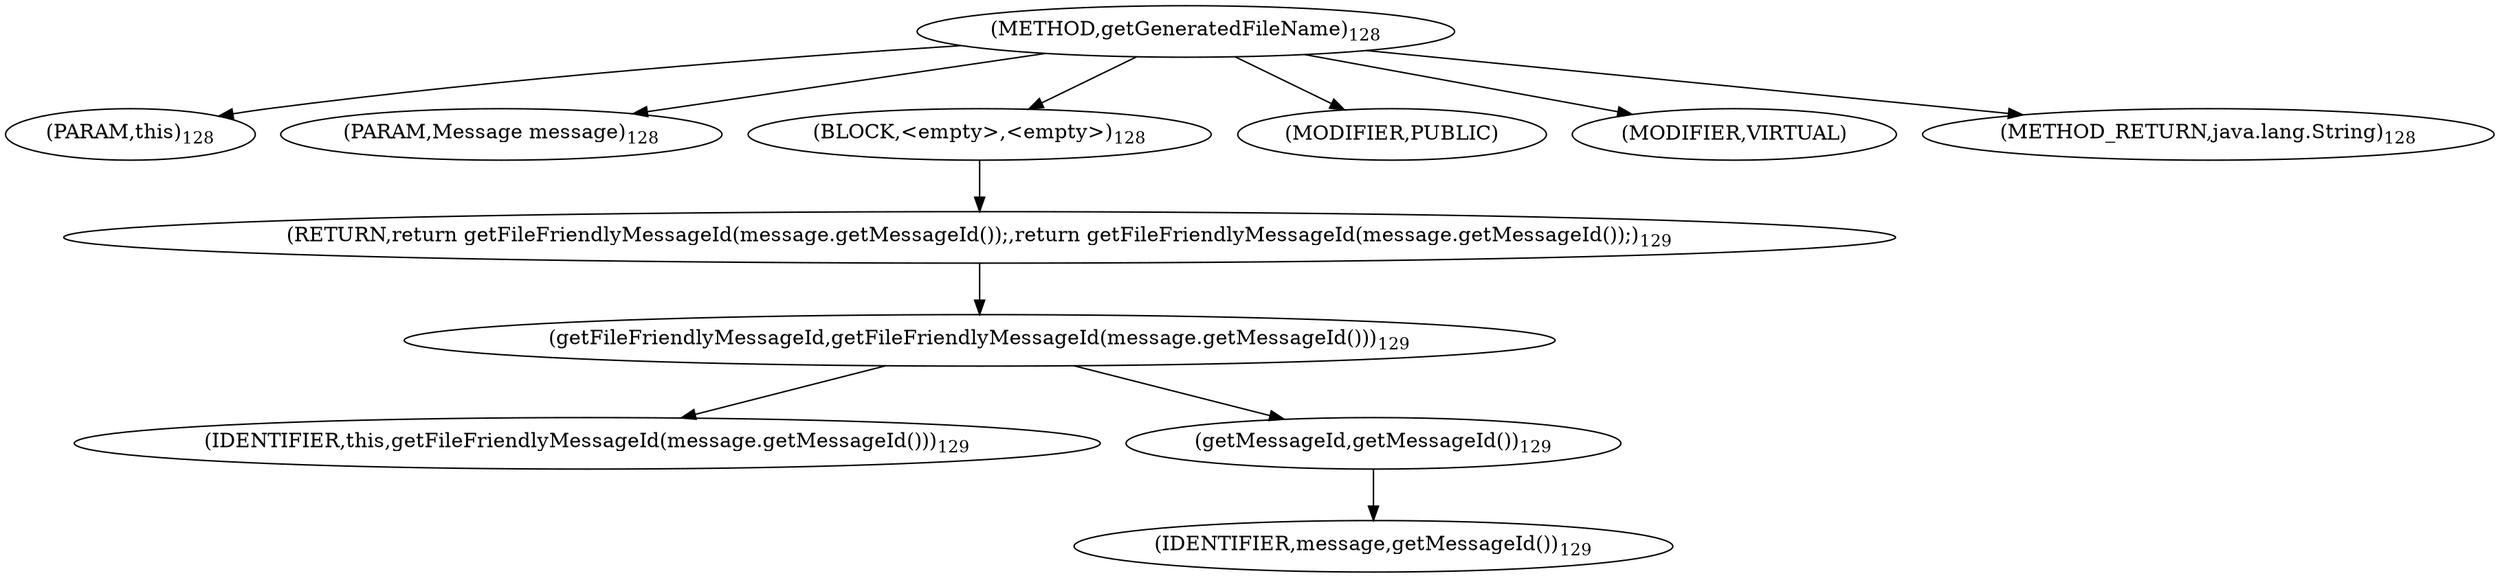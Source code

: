 digraph "getGeneratedFileName" {  
"422" [label = <(METHOD,getGeneratedFileName)<SUB>128</SUB>> ]
"33" [label = <(PARAM,this)<SUB>128</SUB>> ]
"423" [label = <(PARAM,Message message)<SUB>128</SUB>> ]
"424" [label = <(BLOCK,&lt;empty&gt;,&lt;empty&gt;)<SUB>128</SUB>> ]
"425" [label = <(RETURN,return getFileFriendlyMessageId(message.getMessageId());,return getFileFriendlyMessageId(message.getMessageId());)<SUB>129</SUB>> ]
"426" [label = <(getFileFriendlyMessageId,getFileFriendlyMessageId(message.getMessageId()))<SUB>129</SUB>> ]
"32" [label = <(IDENTIFIER,this,getFileFriendlyMessageId(message.getMessageId()))<SUB>129</SUB>> ]
"427" [label = <(getMessageId,getMessageId())<SUB>129</SUB>> ]
"428" [label = <(IDENTIFIER,message,getMessageId())<SUB>129</SUB>> ]
"429" [label = <(MODIFIER,PUBLIC)> ]
"430" [label = <(MODIFIER,VIRTUAL)> ]
"431" [label = <(METHOD_RETURN,java.lang.String)<SUB>128</SUB>> ]
  "422" -> "33" 
  "422" -> "423" 
  "422" -> "424" 
  "422" -> "429" 
  "422" -> "430" 
  "422" -> "431" 
  "424" -> "425" 
  "425" -> "426" 
  "426" -> "32" 
  "426" -> "427" 
  "427" -> "428" 
}
